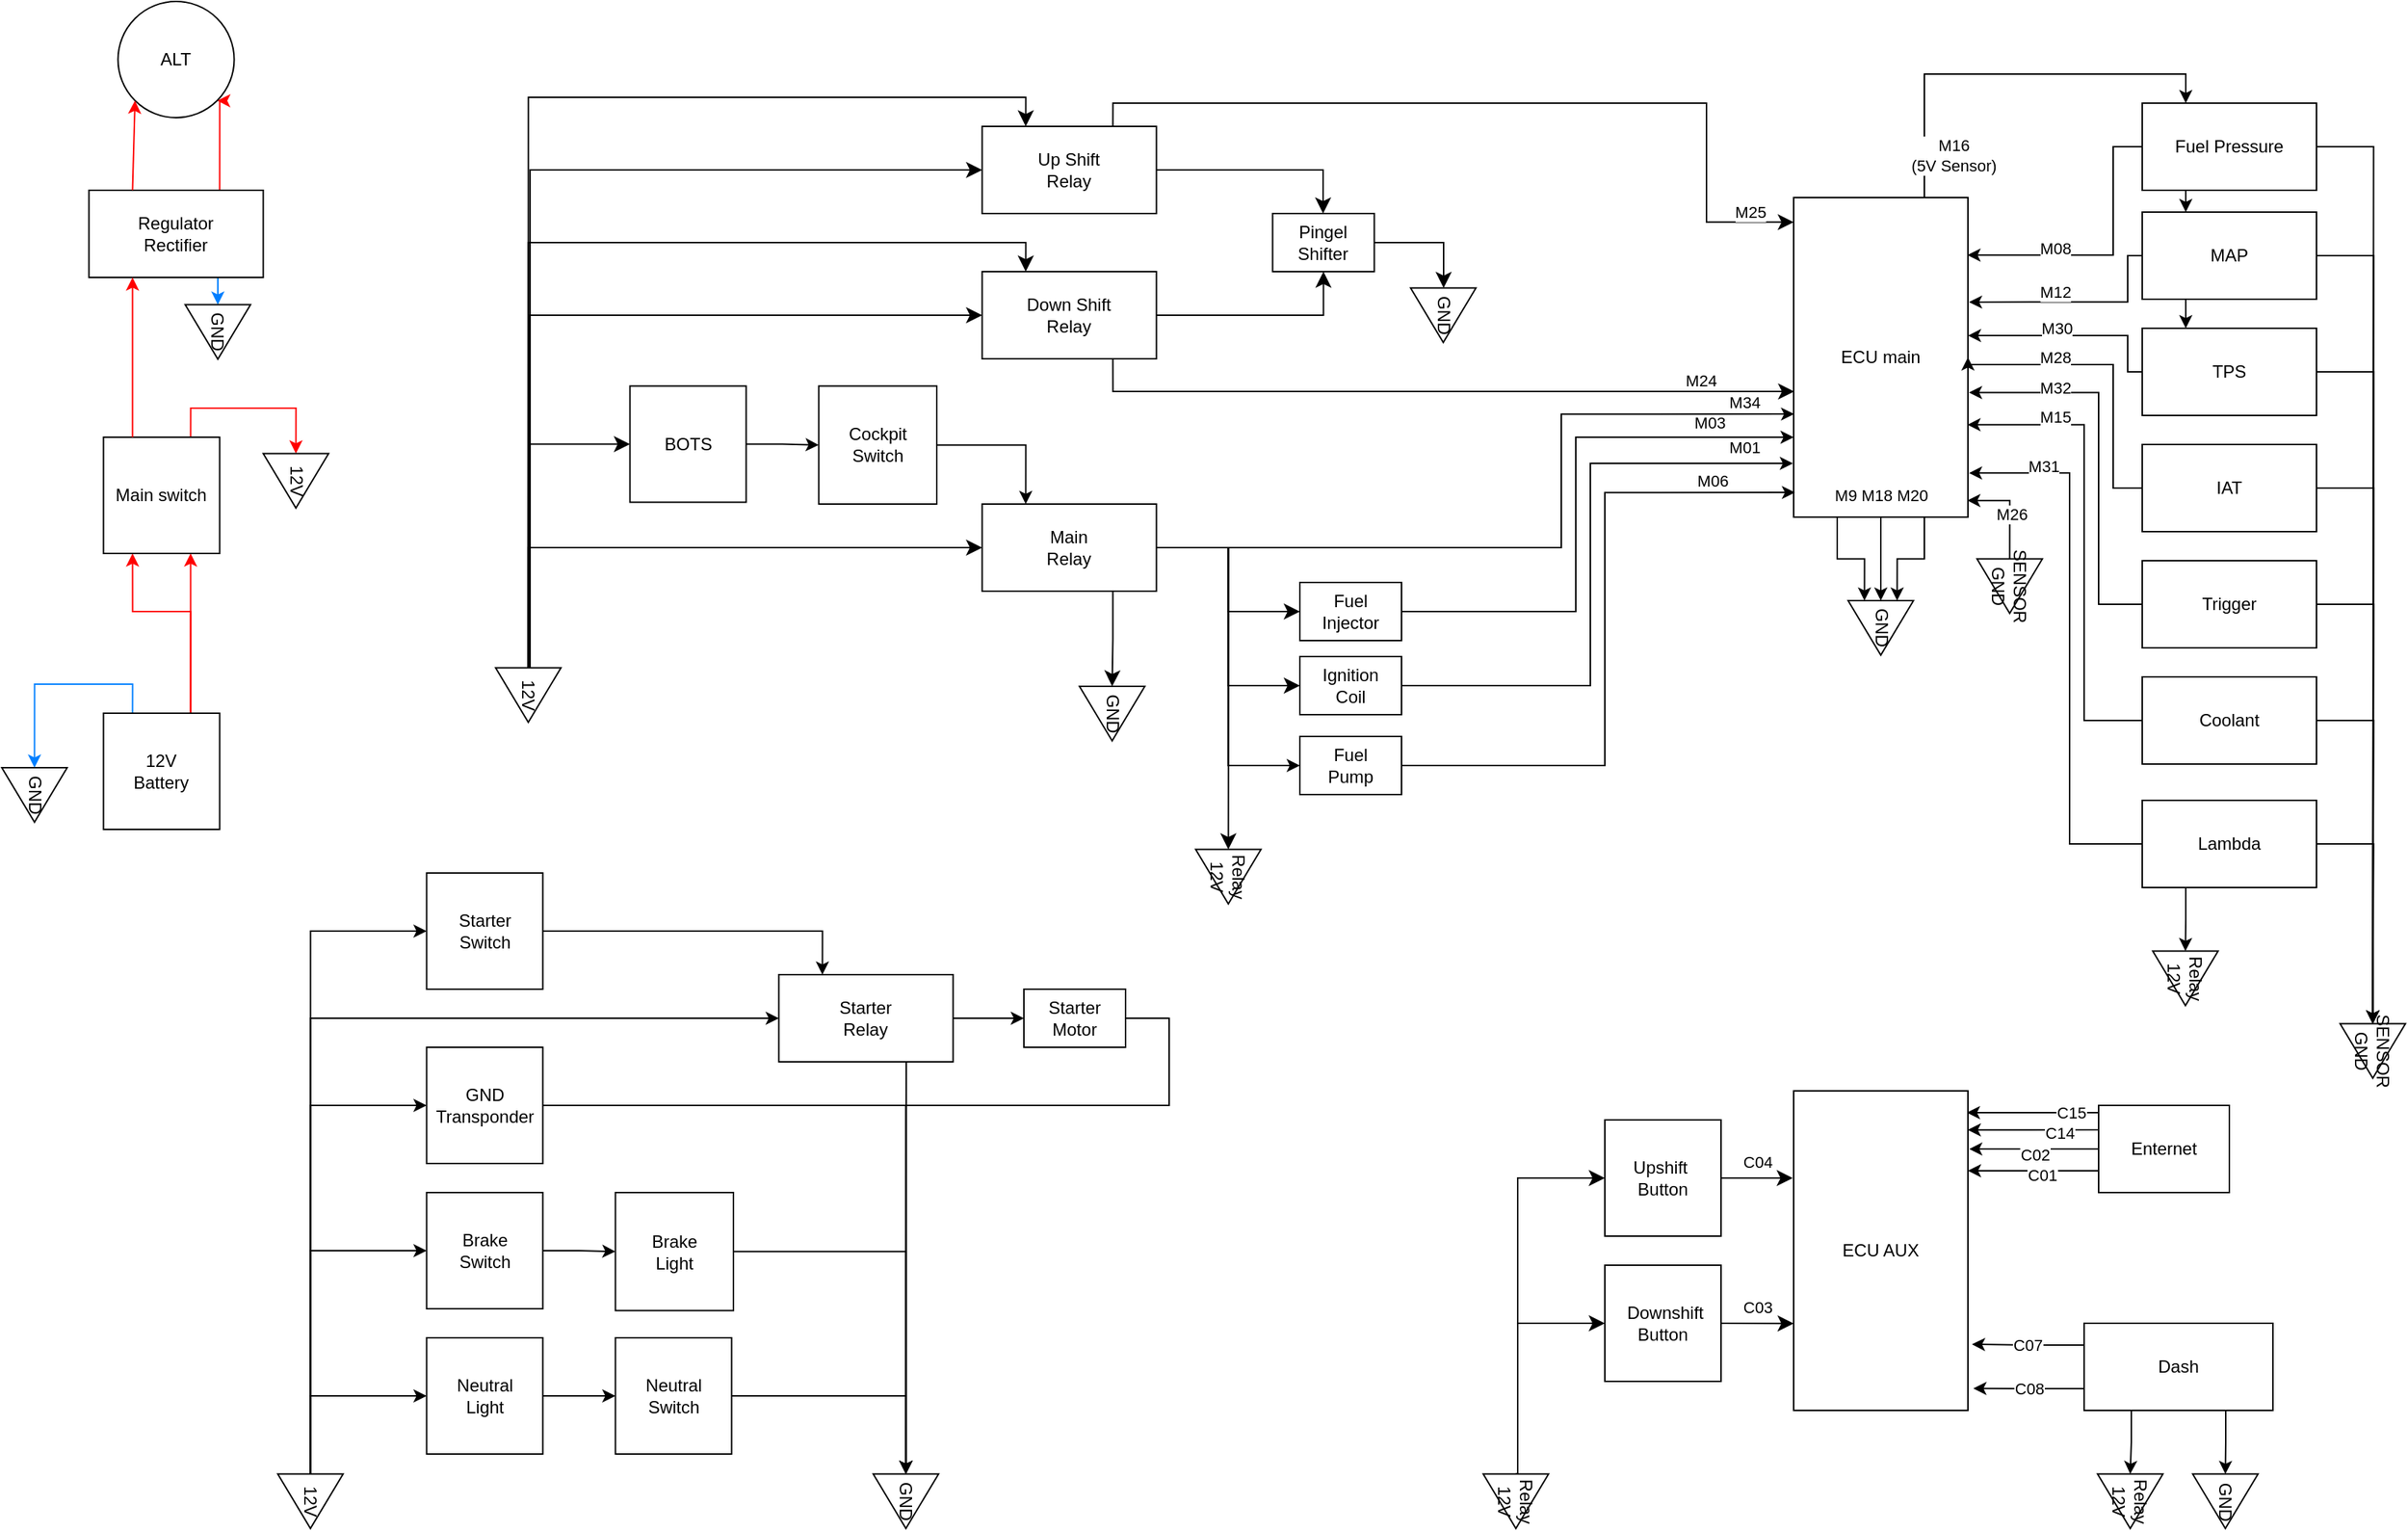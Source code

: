 <mxfile version="22.1.17" type="device">
  <diagram name="Page-1" id="JbZF5GAQQ6qmfGB7xNYd">
    <mxGraphModel dx="1428" dy="2636" grid="1" gridSize="10" guides="1" tooltips="1" connect="1" arrows="1" fold="1" page="1" pageScale="1" pageWidth="850" pageHeight="1100" math="0" shadow="0">
      <root>
        <mxCell id="0" />
        <mxCell id="1" parent="0" />
        <mxCell id="X6r8ceocRmsDgKXa_WBg-13" value="&lt;div&gt;ECU main&lt;/div&gt;" style="rounded=0;whiteSpace=wrap;html=1;" parent="1" vertex="1">
          <mxGeometry x="1250" y="-945" width="120" height="220" as="geometry" />
        </mxCell>
        <mxCell id="VH7Qd1QqeUgrs6rQpQvb-55" style="edgeStyle=orthogonalEdgeStyle;rounded=0;orthogonalLoop=1;jettySize=auto;html=1;exitX=1;exitY=0.5;exitDx=0;exitDy=0;entryX=0;entryY=0.5;entryDx=0;entryDy=0;" parent="1" source="X6r8ceocRmsDgKXa_WBg-5" edge="1">
          <mxGeometry relative="1" as="geometry">
            <mxPoint x="1648.75" y="-376.25" as="targetPoint" />
          </mxGeometry>
        </mxCell>
        <mxCell id="VH7Qd1QqeUgrs6rQpQvb-104" style="edgeStyle=orthogonalEdgeStyle;rounded=0;orthogonalLoop=1;jettySize=auto;html=1;exitX=0.25;exitY=1;exitDx=0;exitDy=0;entryX=0.25;entryY=0;entryDx=0;entryDy=0;" parent="1" source="X6r8ceocRmsDgKXa_WBg-5" target="X6r8ceocRmsDgKXa_WBg-7" edge="1">
          <mxGeometry relative="1" as="geometry" />
        </mxCell>
        <mxCell id="X6r8ceocRmsDgKXa_WBg-5" value="&lt;div&gt;MAP&lt;/div&gt;" style="whiteSpace=wrap;html=1;" parent="1" vertex="1">
          <mxGeometry x="1490" y="-935" width="120" height="60" as="geometry" />
        </mxCell>
        <mxCell id="VH7Qd1QqeUgrs6rQpQvb-50" style="edgeStyle=orthogonalEdgeStyle;rounded=0;orthogonalLoop=1;jettySize=auto;html=1;exitX=1;exitY=0.5;exitDx=0;exitDy=0;entryX=0;entryY=0.5;entryDx=0;entryDy=0;" parent="1" source="X6r8ceocRmsDgKXa_WBg-6" edge="1">
          <mxGeometry relative="1" as="geometry">
            <mxPoint x="1648.75" y="-376.25" as="targetPoint" />
          </mxGeometry>
        </mxCell>
        <mxCell id="X6r8ceocRmsDgKXa_WBg-6" value="Coolant" style="whiteSpace=wrap;html=1;" parent="1" vertex="1">
          <mxGeometry x="1490" y="-615" width="120" height="60" as="geometry" />
        </mxCell>
        <mxCell id="VH7Qd1QqeUgrs6rQpQvb-54" style="edgeStyle=orthogonalEdgeStyle;rounded=0;orthogonalLoop=1;jettySize=auto;html=1;exitX=1;exitY=0.5;exitDx=0;exitDy=0;entryX=0;entryY=0.5;entryDx=0;entryDy=0;" parent="1" source="X6r8ceocRmsDgKXa_WBg-7" edge="1">
          <mxGeometry relative="1" as="geometry">
            <mxPoint x="1648.75" y="-376.25" as="targetPoint" />
          </mxGeometry>
        </mxCell>
        <mxCell id="X6r8ceocRmsDgKXa_WBg-7" value="&lt;div&gt;TPS&lt;/div&gt;" style="whiteSpace=wrap;html=1;" parent="1" vertex="1">
          <mxGeometry x="1490" y="-855" width="120" height="60" as="geometry" />
        </mxCell>
        <mxCell id="VH7Qd1QqeUgrs6rQpQvb-42" style="edgeStyle=orthogonalEdgeStyle;rounded=0;orthogonalLoop=1;jettySize=auto;html=1;exitX=0;exitY=0.5;exitDx=0;exitDy=0;entryX=1;entryY=0.5;entryDx=0;entryDy=0;" parent="1" source="X6r8ceocRmsDgKXa_WBg-8" target="X6r8ceocRmsDgKXa_WBg-13" edge="1">
          <mxGeometry relative="1" as="geometry">
            <Array as="points">
              <mxPoint x="1470" y="-745" />
              <mxPoint x="1470" y="-830" />
              <mxPoint x="1370" y="-830" />
            </Array>
          </mxGeometry>
        </mxCell>
        <mxCell id="mdHgwUU-f0aD9IQCANMs-9" value="M28" style="edgeLabel;html=1;align=center;verticalAlign=middle;resizable=0;points=[];" parent="VH7Qd1QqeUgrs6rQpQvb-42" vertex="1" connectable="0">
          <mxGeometry x="0.419" y="-1" relative="1" as="geometry">
            <mxPoint x="4" y="-4" as="offset" />
          </mxGeometry>
        </mxCell>
        <mxCell id="VH7Qd1QqeUgrs6rQpQvb-53" style="edgeStyle=orthogonalEdgeStyle;rounded=0;orthogonalLoop=1;jettySize=auto;html=1;exitX=1;exitY=0.5;exitDx=0;exitDy=0;entryX=0;entryY=0.5;entryDx=0;entryDy=0;" parent="1" source="X6r8ceocRmsDgKXa_WBg-8" edge="1">
          <mxGeometry relative="1" as="geometry">
            <mxPoint x="1648.75" y="-376.25" as="targetPoint" />
          </mxGeometry>
        </mxCell>
        <mxCell id="X6r8ceocRmsDgKXa_WBg-8" value="IAT" style="whiteSpace=wrap;html=1;" parent="1" vertex="1">
          <mxGeometry x="1490" y="-775" width="120" height="60" as="geometry" />
        </mxCell>
        <mxCell id="VH7Qd1QqeUgrs6rQpQvb-51" style="edgeStyle=orthogonalEdgeStyle;rounded=0;orthogonalLoop=1;jettySize=auto;html=1;exitX=1;exitY=0.5;exitDx=0;exitDy=0;entryX=0;entryY=0.5;entryDx=0;entryDy=0;" parent="1" source="X6r8ceocRmsDgKXa_WBg-9" edge="1">
          <mxGeometry relative="1" as="geometry">
            <mxPoint x="1648.75" y="-376.25" as="targetPoint" />
          </mxGeometry>
        </mxCell>
        <mxCell id="X6r8ceocRmsDgKXa_WBg-9" value="Trigger" style="whiteSpace=wrap;html=1;" parent="1" vertex="1">
          <mxGeometry x="1490" y="-695" width="120" height="60" as="geometry" />
        </mxCell>
        <mxCell id="VH7Qd1QqeUgrs6rQpQvb-56" style="edgeStyle=orthogonalEdgeStyle;rounded=0;orthogonalLoop=1;jettySize=auto;html=1;exitX=1;exitY=0.5;exitDx=0;exitDy=0;entryX=0;entryY=0.5;entryDx=0;entryDy=0;" parent="1" source="X6r8ceocRmsDgKXa_WBg-10" edge="1">
          <mxGeometry relative="1" as="geometry">
            <mxPoint x="1648.75" y="-376.25" as="targetPoint" />
          </mxGeometry>
        </mxCell>
        <mxCell id="VH7Qd1QqeUgrs6rQpQvb-103" style="edgeStyle=orthogonalEdgeStyle;rounded=0;orthogonalLoop=1;jettySize=auto;html=1;exitX=0.25;exitY=1;exitDx=0;exitDy=0;entryX=0.25;entryY=0;entryDx=0;entryDy=0;" parent="1" source="X6r8ceocRmsDgKXa_WBg-10" target="X6r8ceocRmsDgKXa_WBg-5" edge="1">
          <mxGeometry relative="1" as="geometry" />
        </mxCell>
        <mxCell id="X6r8ceocRmsDgKXa_WBg-10" value="Fuel Pressure" style="whiteSpace=wrap;html=1;" parent="1" vertex="1">
          <mxGeometry x="1490" y="-1010" width="120" height="60" as="geometry" />
        </mxCell>
        <mxCell id="VH7Qd1QqeUgrs6rQpQvb-48" style="edgeStyle=orthogonalEdgeStyle;rounded=0;orthogonalLoop=1;jettySize=auto;html=1;exitX=1;exitY=0.5;exitDx=0;exitDy=0;entryX=0;entryY=0.5;entryDx=0;entryDy=0;" parent="1" source="X6r8ceocRmsDgKXa_WBg-11" edge="1">
          <mxGeometry relative="1" as="geometry">
            <mxPoint x="1648.75" y="-376.25" as="targetPoint" />
          </mxGeometry>
        </mxCell>
        <mxCell id="f0WjhxXmJJYvT67uJFaw-4" style="edgeStyle=elbowEdgeStyle;rounded=0;orthogonalLoop=1;jettySize=auto;html=1;exitX=0.25;exitY=1;exitDx=0;exitDy=0;entryX=0;entryY=0.5;entryDx=0;entryDy=0;elbow=vertical;" parent="1" source="X6r8ceocRmsDgKXa_WBg-11" target="f0WjhxXmJJYvT67uJFaw-2" edge="1">
          <mxGeometry relative="1" as="geometry" />
        </mxCell>
        <mxCell id="X6r8ceocRmsDgKXa_WBg-11" value="&lt;div&gt;Lambda&lt;/div&gt;" style="whiteSpace=wrap;html=1;" parent="1" vertex="1">
          <mxGeometry x="1490" y="-530" width="120" height="60" as="geometry" />
        </mxCell>
        <mxCell id="VH7Qd1QqeUgrs6rQpQvb-102" style="edgeStyle=orthogonalEdgeStyle;rounded=0;orthogonalLoop=1;jettySize=auto;html=1;exitX=0.75;exitY=0;exitDx=0;exitDy=0;entryX=0.25;entryY=0;entryDx=0;entryDy=0;" parent="1" source="X6r8ceocRmsDgKXa_WBg-13" target="X6r8ceocRmsDgKXa_WBg-10" edge="1">
          <mxGeometry relative="1" as="geometry" />
        </mxCell>
        <mxCell id="mdHgwUU-f0aD9IQCANMs-5" value="&lt;div&gt;M16&lt;/div&gt;&lt;div&gt;(5V Sensor)&lt;/div&gt;" style="edgeLabel;html=1;align=center;verticalAlign=middle;resizable=0;points=[];" parent="VH7Qd1QqeUgrs6rQpQvb-102" vertex="1" connectable="0">
          <mxGeometry x="-0.796" y="-1" relative="1" as="geometry">
            <mxPoint x="19" as="offset" />
          </mxGeometry>
        </mxCell>
        <mxCell id="VH7Qd1QqeUgrs6rQpQvb-111" style="edgeStyle=orthogonalEdgeStyle;rounded=0;orthogonalLoop=1;jettySize=auto;html=1;exitX=0.5;exitY=1;exitDx=0;exitDy=0;entryX=0;entryY=0.5;entryDx=0;entryDy=0;" parent="1" source="X6r8ceocRmsDgKXa_WBg-13" target="VH7Qd1QqeUgrs6rQpQvb-110" edge="1">
          <mxGeometry relative="1" as="geometry" />
        </mxCell>
        <mxCell id="VH7Qd1QqeUgrs6rQpQvb-112" style="edgeStyle=orthogonalEdgeStyle;rounded=0;orthogonalLoop=1;jettySize=auto;html=1;exitX=0.75;exitY=1;exitDx=0;exitDy=0;entryX=0;entryY=0.25;entryDx=0;entryDy=0;" parent="1" source="X6r8ceocRmsDgKXa_WBg-13" target="VH7Qd1QqeUgrs6rQpQvb-110" edge="1">
          <mxGeometry relative="1" as="geometry" />
        </mxCell>
        <mxCell id="VH7Qd1QqeUgrs6rQpQvb-113" style="edgeStyle=orthogonalEdgeStyle;rounded=0;orthogonalLoop=1;jettySize=auto;html=1;exitX=0.25;exitY=1;exitDx=0;exitDy=0;entryX=0;entryY=0.75;entryDx=0;entryDy=0;" parent="1" source="X6r8ceocRmsDgKXa_WBg-13" target="VH7Qd1QqeUgrs6rQpQvb-110" edge="1">
          <mxGeometry relative="1" as="geometry" />
        </mxCell>
        <mxCell id="mdHgwUU-f0aD9IQCANMs-13" value="M9 M18 M20" style="edgeLabel;html=1;align=center;verticalAlign=middle;resizable=0;points=[];" parent="VH7Qd1QqeUgrs6rQpQvb-113" vertex="1" connectable="0">
          <mxGeometry x="-0.581" y="1" relative="1" as="geometry">
            <mxPoint x="29" y="-31" as="offset" />
          </mxGeometry>
        </mxCell>
        <mxCell id="X6r8ceocRmsDgKXa_WBg-15" value="&lt;div&gt;ECU AUX&lt;br&gt;&lt;/div&gt;" style="rounded=0;whiteSpace=wrap;html=1;" parent="1" vertex="1">
          <mxGeometry x="1250" y="-330" width="120" height="220" as="geometry" />
        </mxCell>
        <mxCell id="BbKcBMNMRC5Fop4YHqxQ-6" style="edgeStyle=orthogonalEdgeStyle;rounded=0;orthogonalLoop=1;jettySize=auto;html=1;exitX=1;exitY=0.5;exitDx=0;exitDy=0;entryX=0;entryY=0.5;entryDx=0;entryDy=0;fontSize=12;startSize=8;endSize=8;" parent="1" source="X6r8ceocRmsDgKXa_WBg-17" target="VH7Qd1QqeUgrs6rQpQvb-3" edge="1">
          <mxGeometry relative="1" as="geometry">
            <mxPoint x="891.25" y="-666" as="targetPoint" />
          </mxGeometry>
        </mxCell>
        <mxCell id="BbKcBMNMRC5Fop4YHqxQ-7" style="edgeStyle=orthogonalEdgeStyle;rounded=0;orthogonalLoop=1;jettySize=auto;html=1;exitX=1;exitY=0.5;exitDx=0;exitDy=0;fontSize=12;startSize=8;endSize=8;entryX=0;entryY=0.5;entryDx=0;entryDy=0;" parent="1" source="X6r8ceocRmsDgKXa_WBg-17" target="VH7Qd1QqeUgrs6rQpQvb-5" edge="1">
          <mxGeometry relative="1" as="geometry">
            <mxPoint x="891" y="-615" as="targetPoint" />
          </mxGeometry>
        </mxCell>
        <mxCell id="YqncfBJt8B8dYccNInwK-1" style="edgeStyle=orthogonalEdgeStyle;rounded=0;orthogonalLoop=1;jettySize=auto;html=1;entryX=0;entryY=0.5;entryDx=0;entryDy=0;" parent="1" source="X6r8ceocRmsDgKXa_WBg-17" target="VH7Qd1QqeUgrs6rQpQvb-4" edge="1">
          <mxGeometry relative="1" as="geometry">
            <mxPoint x="891.25" y="-560" as="targetPoint" />
          </mxGeometry>
        </mxCell>
        <mxCell id="-PXxBaVlAx3GIcJdcSDN-5" style="edgeStyle=elbowEdgeStyle;rounded=0;orthogonalLoop=1;jettySize=auto;html=1;exitX=0.75;exitY=1;exitDx=0;exitDy=0;entryX=0;entryY=0.5;entryDx=0;entryDy=0;fontSize=12;startSize=8;endSize=8;elbow=vertical;" edge="1" parent="1" source="X6r8ceocRmsDgKXa_WBg-17" target="VH7Qd1QqeUgrs6rQpQvb-107">
          <mxGeometry relative="1" as="geometry" />
        </mxCell>
        <mxCell id="-PXxBaVlAx3GIcJdcSDN-47" style="edgeStyle=elbowEdgeStyle;rounded=0;orthogonalLoop=1;jettySize=auto;html=1;exitX=1;exitY=0.5;exitDx=0;exitDy=0;fontSize=12;startSize=8;endSize=8;" edge="1" parent="1" target="f0WjhxXmJJYvT67uJFaw-1">
          <mxGeometry relative="1" as="geometry">
            <mxPoint x="813.25" y="-704" as="sourcePoint" />
            <mxPoint x="864.75" y="-496.25" as="targetPoint" />
            <Array as="points">
              <mxPoint x="861" y="-600" />
            </Array>
          </mxGeometry>
        </mxCell>
        <mxCell id="X6r8ceocRmsDgKXa_WBg-17" value="&lt;div&gt;Main&lt;/div&gt;&lt;div&gt;Relay&lt;br&gt;&lt;/div&gt;" style="whiteSpace=wrap;html=1;" parent="1" vertex="1">
          <mxGeometry x="691.25" y="-734" width="120" height="60" as="geometry" />
        </mxCell>
        <mxCell id="VH7Qd1QqeUgrs6rQpQvb-73" style="edgeStyle=orthogonalEdgeStyle;rounded=0;orthogonalLoop=1;jettySize=auto;html=1;exitX=0.75;exitY=1;exitDx=0;exitDy=0;" parent="1" source="X6r8ceocRmsDgKXa_WBg-21" target="VH7Qd1QqeUgrs6rQpQvb-67" edge="1">
          <mxGeometry relative="1" as="geometry">
            <Array as="points">
              <mxPoint x="639" y="-390" />
            </Array>
          </mxGeometry>
        </mxCell>
        <mxCell id="VH7Qd1QqeUgrs6rQpQvb-82" style="edgeStyle=orthogonalEdgeStyle;rounded=0;orthogonalLoop=1;jettySize=auto;html=1;exitX=1;exitY=0.5;exitDx=0;exitDy=0;entryX=0;entryY=0.5;entryDx=0;entryDy=0;" parent="1" source="X6r8ceocRmsDgKXa_WBg-21" target="VH7Qd1QqeUgrs6rQpQvb-11" edge="1">
          <mxGeometry relative="1" as="geometry" />
        </mxCell>
        <mxCell id="X6r8ceocRmsDgKXa_WBg-21" value="&lt;div&gt;Starter&lt;br&gt;&lt;/div&gt;&lt;div&gt;Relay&lt;br&gt;&lt;/div&gt;" style="whiteSpace=wrap;html=1;" parent="1" vertex="1">
          <mxGeometry x="551.25" y="-410" width="120" height="60" as="geometry" />
        </mxCell>
        <mxCell id="X6r8ceocRmsDgKXa_WBg-35" style="edgeStyle=orthogonalEdgeStyle;rounded=0;orthogonalLoop=1;jettySize=auto;html=1;exitX=0.75;exitY=0;exitDx=0;exitDy=0;entryX=0.25;entryY=1;entryDx=0;entryDy=0;strokeColor=#ff0000;" parent="1" source="X6r8ceocRmsDgKXa_WBg-24" target="X6r8ceocRmsDgKXa_WBg-25" edge="1">
          <mxGeometry relative="1" as="geometry">
            <Array as="points">
              <mxPoint x="146.25" y="-660" />
              <mxPoint x="106.25" y="-660" />
            </Array>
          </mxGeometry>
        </mxCell>
        <mxCell id="X6r8ceocRmsDgKXa_WBg-54" style="edgeStyle=orthogonalEdgeStyle;rounded=0;orthogonalLoop=1;jettySize=auto;html=1;exitX=0.75;exitY=0;exitDx=0;exitDy=0;entryX=0.75;entryY=1;entryDx=0;entryDy=0;strokeColor=#FF0000;" parent="1" source="X6r8ceocRmsDgKXa_WBg-24" target="X6r8ceocRmsDgKXa_WBg-25" edge="1">
          <mxGeometry relative="1" as="geometry" />
        </mxCell>
        <mxCell id="VH7Qd1QqeUgrs6rQpQvb-17" style="edgeStyle=orthogonalEdgeStyle;rounded=0;orthogonalLoop=1;jettySize=auto;html=1;exitX=0.25;exitY=0;exitDx=0;exitDy=0;entryX=0;entryY=0.5;entryDx=0;entryDy=0;strokeColor=#007FFF;" parent="1" source="X6r8ceocRmsDgKXa_WBg-24" target="VH7Qd1QqeUgrs6rQpQvb-16" edge="1">
          <mxGeometry relative="1" as="geometry" />
        </mxCell>
        <mxCell id="X6r8ceocRmsDgKXa_WBg-24" value="&lt;div&gt;12V&lt;/div&gt;&lt;div&gt;Battery&lt;/div&gt;" style="whiteSpace=wrap;html=1;aspect=fixed;" parent="1" vertex="1">
          <mxGeometry x="86.25" y="-590" width="80" height="80" as="geometry" />
        </mxCell>
        <mxCell id="VH7Qd1QqeUgrs6rQpQvb-33" style="edgeStyle=orthogonalEdgeStyle;rounded=0;orthogonalLoop=1;jettySize=auto;html=1;exitX=0.75;exitY=0;exitDx=0;exitDy=0;entryX=0;entryY=0.5;entryDx=0;entryDy=0;strokeColor=#ff0000;" parent="1" source="X6r8ceocRmsDgKXa_WBg-25" target="VH7Qd1QqeUgrs6rQpQvb-31" edge="1">
          <mxGeometry relative="1" as="geometry" />
        </mxCell>
        <mxCell id="X6r8ceocRmsDgKXa_WBg-25" value="Main switch" style="whiteSpace=wrap;html=1;aspect=fixed;" parent="1" vertex="1">
          <mxGeometry x="86.25" y="-780" width="80" height="80" as="geometry" />
        </mxCell>
        <mxCell id="X6r8ceocRmsDgKXa_WBg-50" style="edgeStyle=orthogonalEdgeStyle;rounded=0;orthogonalLoop=1;jettySize=auto;html=1;exitX=0.75;exitY=0;exitDx=0;exitDy=0;entryX=1;entryY=1;entryDx=0;entryDy=0;strokeColor=#ff0000;" parent="1" source="X6r8ceocRmsDgKXa_WBg-26" target="X6r8ceocRmsDgKXa_WBg-27" edge="1">
          <mxGeometry relative="1" as="geometry">
            <Array as="points">
              <mxPoint x="166.25" y="-1012" />
            </Array>
          </mxGeometry>
        </mxCell>
        <mxCell id="VH7Qd1QqeUgrs6rQpQvb-34" style="edgeStyle=orthogonalEdgeStyle;rounded=0;orthogonalLoop=1;jettySize=auto;html=1;exitX=0.75;exitY=1;exitDx=0;exitDy=0;entryX=0;entryY=0.5;entryDx=0;entryDy=0;strokeColor=#007FFF;" parent="1" source="X6r8ceocRmsDgKXa_WBg-26" target="VH7Qd1QqeUgrs6rQpQvb-19" edge="1">
          <mxGeometry relative="1" as="geometry" />
        </mxCell>
        <mxCell id="X6r8ceocRmsDgKXa_WBg-26" value="&lt;div&gt;Regulator&lt;/div&gt;&lt;div&gt;Rectifier&lt;br&gt;&lt;/div&gt;" style="rounded=0;whiteSpace=wrap;html=1;" parent="1" vertex="1">
          <mxGeometry x="76.25" y="-950" width="120" height="60" as="geometry" />
        </mxCell>
        <mxCell id="X6r8ceocRmsDgKXa_WBg-27" value="ALT" style="ellipse;whiteSpace=wrap;html=1;aspect=fixed;" parent="1" vertex="1">
          <mxGeometry x="96.25" y="-1080" width="80" height="80" as="geometry" />
        </mxCell>
        <mxCell id="X6r8ceocRmsDgKXa_WBg-43" value="" style="endArrow=classic;html=1;rounded=0;exitX=0.25;exitY=0;exitDx=0;exitDy=0;entryX=0.25;entryY=1;entryDx=0;entryDy=0;strokeColor=#ff0000;" parent="1" source="X6r8ceocRmsDgKXa_WBg-25" target="X6r8ceocRmsDgKXa_WBg-26" edge="1">
          <mxGeometry relative="1" as="geometry">
            <mxPoint x="236.25" y="-780" as="sourcePoint" />
            <mxPoint x="396.25" y="-780" as="targetPoint" />
          </mxGeometry>
        </mxCell>
        <mxCell id="X6r8ceocRmsDgKXa_WBg-49" value="" style="endArrow=classic;html=1;rounded=0;exitX=0.25;exitY=0;exitDx=0;exitDy=0;entryX=0;entryY=1;entryDx=0;entryDy=0;strokeColor=#ff0000;" parent="1" source="X6r8ceocRmsDgKXa_WBg-26" target="X6r8ceocRmsDgKXa_WBg-27" edge="1">
          <mxGeometry width="50" height="50" relative="1" as="geometry">
            <mxPoint x="416.25" y="-820" as="sourcePoint" />
            <mxPoint x="466.25" y="-870" as="targetPoint" />
          </mxGeometry>
        </mxCell>
        <mxCell id="VH7Qd1QqeUgrs6rQpQvb-58" style="edgeStyle=orthogonalEdgeStyle;rounded=0;orthogonalLoop=1;jettySize=auto;html=1;exitX=1;exitY=0.5;exitDx=0;exitDy=0;entryX=0;entryY=0.75;entryDx=0;entryDy=0;" parent="1" source="VH7Qd1QqeUgrs6rQpQvb-3" target="X6r8ceocRmsDgKXa_WBg-13" edge="1">
          <mxGeometry relative="1" as="geometry">
            <Array as="points">
              <mxPoint x="1100" y="-660" />
              <mxPoint x="1100" y="-780" />
            </Array>
          </mxGeometry>
        </mxCell>
        <mxCell id="mdHgwUU-f0aD9IQCANMs-2" value="&lt;div&gt;M03&lt;/div&gt;" style="edgeLabel;html=1;align=center;verticalAlign=middle;resizable=0;points=[];" parent="VH7Qd1QqeUgrs6rQpQvb-58" vertex="1" connectable="0">
          <mxGeometry x="0.777" y="1" relative="1" as="geometry">
            <mxPoint x="-15" y="-9" as="offset" />
          </mxGeometry>
        </mxCell>
        <mxCell id="VH7Qd1QqeUgrs6rQpQvb-3" value="&lt;div&gt;Fuel&lt;/div&gt;&lt;div&gt;Injector&lt;/div&gt;" style="rounded=0;whiteSpace=wrap;html=1;" parent="1" vertex="1">
          <mxGeometry x="910" y="-680" width="70" height="40" as="geometry" />
        </mxCell>
        <mxCell id="VH7Qd1QqeUgrs6rQpQvb-4" value="&lt;div&gt;Fuel&lt;/div&gt;&lt;div&gt;Pump&lt;br&gt;&lt;/div&gt;" style="rounded=0;whiteSpace=wrap;html=1;" parent="1" vertex="1">
          <mxGeometry x="910" y="-574" width="70" height="40" as="geometry" />
        </mxCell>
        <mxCell id="VH7Qd1QqeUgrs6rQpQvb-5" value="&lt;div&gt;Ignition&lt;/div&gt;&lt;div&gt;Coil&lt;br&gt;&lt;/div&gt;" style="rounded=0;whiteSpace=wrap;html=1;" parent="1" vertex="1">
          <mxGeometry x="910" y="-629" width="70" height="40" as="geometry" />
        </mxCell>
        <mxCell id="VH7Qd1QqeUgrs6rQpQvb-100" style="edgeStyle=orthogonalEdgeStyle;rounded=0;orthogonalLoop=1;jettySize=auto;html=1;exitX=1;exitY=0.5;exitDx=0;exitDy=0;entryX=0;entryY=0.5;entryDx=0;entryDy=0;" parent="1" source="VH7Qd1QqeUgrs6rQpQvb-8" target="VH7Qd1QqeUgrs6rQpQvb-67" edge="1">
          <mxGeometry relative="1" as="geometry" />
        </mxCell>
        <mxCell id="VH7Qd1QqeUgrs6rQpQvb-8" value="GND Transponder" style="whiteSpace=wrap;html=1;aspect=fixed;" parent="1" vertex="1">
          <mxGeometry x="308.75" y="-360" width="80" height="80" as="geometry" />
        </mxCell>
        <mxCell id="VH7Qd1QqeUgrs6rQpQvb-95" style="edgeStyle=orthogonalEdgeStyle;rounded=0;orthogonalLoop=1;jettySize=auto;html=1;exitX=1;exitY=0.5;exitDx=0;exitDy=0;entryX=0;entryY=0.5;entryDx=0;entryDy=0;" parent="1" source="VH7Qd1QqeUgrs6rQpQvb-9" target="VH7Qd1QqeUgrs6rQpQvb-10" edge="1">
          <mxGeometry relative="1" as="geometry" />
        </mxCell>
        <mxCell id="VH7Qd1QqeUgrs6rQpQvb-9" value="&lt;div&gt;Brake&lt;/div&gt;&lt;div&gt;Switch&lt;br&gt;&lt;/div&gt;" style="whiteSpace=wrap;html=1;aspect=fixed;" parent="1" vertex="1">
          <mxGeometry x="308.75" y="-260" width="80" height="80" as="geometry" />
        </mxCell>
        <mxCell id="VH7Qd1QqeUgrs6rQpQvb-98" style="edgeStyle=orthogonalEdgeStyle;rounded=0;orthogonalLoop=1;jettySize=auto;html=1;exitX=1;exitY=0.5;exitDx=0;exitDy=0;entryX=0;entryY=0.5;entryDx=0;entryDy=0;" parent="1" source="VH7Qd1QqeUgrs6rQpQvb-10" target="VH7Qd1QqeUgrs6rQpQvb-67" edge="1">
          <mxGeometry relative="1" as="geometry">
            <Array as="points">
              <mxPoint x="639" y="-219" />
            </Array>
          </mxGeometry>
        </mxCell>
        <mxCell id="VH7Qd1QqeUgrs6rQpQvb-10" value="&lt;div&gt;Brake&lt;/div&gt;&lt;div&gt;Light&lt;br&gt;&lt;/div&gt;" style="whiteSpace=wrap;html=1;aspect=fixed;" parent="1" vertex="1">
          <mxGeometry x="438.75" y="-260" width="81.25" height="81.25" as="geometry" />
        </mxCell>
        <mxCell id="VH7Qd1QqeUgrs6rQpQvb-148" style="edgeStyle=orthogonalEdgeStyle;rounded=0;orthogonalLoop=1;jettySize=auto;html=1;exitX=1;exitY=0.5;exitDx=0;exitDy=0;entryX=0;entryY=0.5;entryDx=0;entryDy=0;" parent="1" source="VH7Qd1QqeUgrs6rQpQvb-11" target="VH7Qd1QqeUgrs6rQpQvb-67" edge="1">
          <mxGeometry relative="1" as="geometry">
            <Array as="points">
              <mxPoint x="820" y="-380" />
              <mxPoint x="820" y="-320" />
              <mxPoint x="639" y="-320" />
            </Array>
          </mxGeometry>
        </mxCell>
        <mxCell id="VH7Qd1QqeUgrs6rQpQvb-11" value="&lt;div&gt;Starter&lt;/div&gt;&lt;div&gt;Motor&lt;/div&gt;" style="rounded=0;whiteSpace=wrap;html=1;" parent="1" vertex="1">
          <mxGeometry x="720" y="-400" width="70" height="40" as="geometry" />
        </mxCell>
        <mxCell id="VH7Qd1QqeUgrs6rQpQvb-96" style="edgeStyle=orthogonalEdgeStyle;rounded=0;orthogonalLoop=1;jettySize=auto;html=1;exitX=1;exitY=0.5;exitDx=0;exitDy=0;entryX=0;entryY=0.5;entryDx=0;entryDy=0;" parent="1" source="VH7Qd1QqeUgrs6rQpQvb-14" target="VH7Qd1QqeUgrs6rQpQvb-67" edge="1">
          <mxGeometry relative="1" as="geometry" />
        </mxCell>
        <mxCell id="VH7Qd1QqeUgrs6rQpQvb-14" value="&lt;div&gt;Neutral&lt;br&gt;&lt;/div&gt;&lt;div&gt;Switch&lt;br&gt;&lt;/div&gt;" style="whiteSpace=wrap;html=1;aspect=fixed;" parent="1" vertex="1">
          <mxGeometry x="438.75" y="-160" width="80" height="80" as="geometry" />
        </mxCell>
        <mxCell id="VH7Qd1QqeUgrs6rQpQvb-94" style="edgeStyle=orthogonalEdgeStyle;rounded=0;orthogonalLoop=1;jettySize=auto;html=1;exitX=1;exitY=0.5;exitDx=0;exitDy=0;entryX=0;entryY=0.5;entryDx=0;entryDy=0;" parent="1" source="VH7Qd1QqeUgrs6rQpQvb-15" target="VH7Qd1QqeUgrs6rQpQvb-14" edge="1">
          <mxGeometry relative="1" as="geometry" />
        </mxCell>
        <mxCell id="VH7Qd1QqeUgrs6rQpQvb-15" value="&lt;div&gt;Neutral&lt;br&gt;&lt;/div&gt;&lt;div&gt;Light&lt;br&gt;&lt;/div&gt;" style="whiteSpace=wrap;html=1;aspect=fixed;" parent="1" vertex="1">
          <mxGeometry x="308.75" y="-160" width="80" height="80" as="geometry" />
        </mxCell>
        <mxCell id="VH7Qd1QqeUgrs6rQpQvb-16" value="&lt;div&gt;GND&lt;/div&gt;" style="triangle;whiteSpace=wrap;html=1;rotation=90;" parent="1" vertex="1">
          <mxGeometry x="20" y="-556.25" width="37.5" height="45" as="geometry" />
        </mxCell>
        <mxCell id="VH7Qd1QqeUgrs6rQpQvb-19" value="&lt;div&gt;GND&lt;/div&gt;" style="triangle;whiteSpace=wrap;html=1;rotation=90;" parent="1" vertex="1">
          <mxGeometry x="146.25" y="-875" width="37.5" height="45" as="geometry" />
        </mxCell>
        <mxCell id="VH7Qd1QqeUgrs6rQpQvb-31" value="&lt;div&gt;12V&lt;/div&gt;" style="triangle;whiteSpace=wrap;html=1;rotation=90;" parent="1" vertex="1">
          <mxGeometry x="200" y="-772.5" width="37.5" height="45" as="geometry" />
        </mxCell>
        <mxCell id="VH7Qd1QqeUgrs6rQpQvb-38" style="edgeStyle=orthogonalEdgeStyle;rounded=0;orthogonalLoop=1;jettySize=auto;html=1;exitX=0;exitY=0.5;exitDx=0;exitDy=0;entryX=1.006;entryY=0.862;entryDx=0;entryDy=0;entryPerimeter=0;" parent="1" source="X6r8ceocRmsDgKXa_WBg-11" target="X6r8ceocRmsDgKXa_WBg-13" edge="1">
          <mxGeometry relative="1" as="geometry">
            <Array as="points">
              <mxPoint x="1440" y="-500" />
              <mxPoint x="1440" y="-755" />
            </Array>
          </mxGeometry>
        </mxCell>
        <mxCell id="mdHgwUU-f0aD9IQCANMs-12" value="M31" style="edgeLabel;html=1;align=center;verticalAlign=middle;resizable=0;points=[];" parent="VH7Qd1QqeUgrs6rQpQvb-38" vertex="1" connectable="0">
          <mxGeometry x="0.71" y="3" relative="1" as="geometry">
            <mxPoint x="-3" y="-8" as="offset" />
          </mxGeometry>
        </mxCell>
        <mxCell id="VH7Qd1QqeUgrs6rQpQvb-40" style="edgeStyle=orthogonalEdgeStyle;rounded=0;orthogonalLoop=1;jettySize=auto;html=1;exitX=0;exitY=0.5;exitDx=0;exitDy=0;entryX=0.997;entryY=0.711;entryDx=0;entryDy=0;entryPerimeter=0;" parent="1" source="X6r8ceocRmsDgKXa_WBg-6" target="X6r8ceocRmsDgKXa_WBg-13" edge="1">
          <mxGeometry relative="1" as="geometry">
            <Array as="points">
              <mxPoint x="1450" y="-585" />
              <mxPoint x="1450" y="-789" />
            </Array>
          </mxGeometry>
        </mxCell>
        <mxCell id="mdHgwUU-f0aD9IQCANMs-11" value="M15" style="edgeLabel;html=1;align=center;verticalAlign=middle;resizable=0;points=[];" parent="VH7Qd1QqeUgrs6rQpQvb-40" vertex="1" connectable="0">
          <mxGeometry x="0.664" y="1" relative="1" as="geometry">
            <mxPoint x="6" y="-7" as="offset" />
          </mxGeometry>
        </mxCell>
        <mxCell id="VH7Qd1QqeUgrs6rQpQvb-41" style="edgeStyle=orthogonalEdgeStyle;rounded=0;orthogonalLoop=1;jettySize=auto;html=1;exitX=0;exitY=0.5;exitDx=0;exitDy=0;entryX=1.006;entryY=0.61;entryDx=0;entryDy=0;entryPerimeter=0;" parent="1" source="X6r8ceocRmsDgKXa_WBg-9" target="X6r8ceocRmsDgKXa_WBg-13" edge="1">
          <mxGeometry relative="1" as="geometry">
            <Array as="points">
              <mxPoint x="1460" y="-665" />
              <mxPoint x="1460" y="-811" />
            </Array>
          </mxGeometry>
        </mxCell>
        <mxCell id="mdHgwUU-f0aD9IQCANMs-10" value="M32" style="edgeLabel;html=1;align=center;verticalAlign=middle;resizable=0;points=[];" parent="VH7Qd1QqeUgrs6rQpQvb-41" vertex="1" connectable="0">
          <mxGeometry x="0.56" y="-3" relative="1" as="geometry">
            <mxPoint x="1" as="offset" />
          </mxGeometry>
        </mxCell>
        <mxCell id="VH7Qd1QqeUgrs6rQpQvb-44" style="edgeStyle=orthogonalEdgeStyle;rounded=0;orthogonalLoop=1;jettySize=auto;html=1;exitX=0;exitY=0.5;exitDx=0;exitDy=0;entryX=1.006;entryY=0.327;entryDx=0;entryDy=0;entryPerimeter=0;" parent="1" source="X6r8ceocRmsDgKXa_WBg-5" target="X6r8ceocRmsDgKXa_WBg-13" edge="1">
          <mxGeometry relative="1" as="geometry">
            <Array as="points">
              <mxPoint x="1480" y="-905" />
              <mxPoint x="1480" y="-873" />
            </Array>
          </mxGeometry>
        </mxCell>
        <mxCell id="mdHgwUU-f0aD9IQCANMs-7" value="M12" style="edgeLabel;html=1;align=center;verticalAlign=middle;resizable=0;points=[];" parent="VH7Qd1QqeUgrs6rQpQvb-44" vertex="1" connectable="0">
          <mxGeometry x="0.017" y="4" relative="1" as="geometry">
            <mxPoint x="-15" y="-11" as="offset" />
          </mxGeometry>
        </mxCell>
        <mxCell id="VH7Qd1QqeUgrs6rQpQvb-45" style="edgeStyle=orthogonalEdgeStyle;rounded=0;orthogonalLoop=1;jettySize=auto;html=1;exitX=0;exitY=0.5;exitDx=0;exitDy=0;entryX=0.997;entryY=0.18;entryDx=0;entryDy=0;entryPerimeter=0;" parent="1" source="X6r8ceocRmsDgKXa_WBg-10" target="X6r8ceocRmsDgKXa_WBg-13" edge="1">
          <mxGeometry relative="1" as="geometry">
            <Array as="points">
              <mxPoint x="1470" y="-980" />
              <mxPoint x="1470" y="-905" />
            </Array>
          </mxGeometry>
        </mxCell>
        <mxCell id="mdHgwUU-f0aD9IQCANMs-6" value="M08" style="edgeLabel;html=1;align=center;verticalAlign=middle;resizable=0;points=[];" parent="VH7Qd1QqeUgrs6rQpQvb-45" vertex="1" connectable="0">
          <mxGeometry x="0.34" y="-2" relative="1" as="geometry">
            <mxPoint x="-4" y="-3" as="offset" />
          </mxGeometry>
        </mxCell>
        <mxCell id="VH7Qd1QqeUgrs6rQpQvb-47" style="edgeStyle=orthogonalEdgeStyle;rounded=0;orthogonalLoop=1;jettySize=auto;html=1;exitX=0;exitY=0.5;exitDx=0;exitDy=0;entryX=1;entryY=0.432;entryDx=0;entryDy=0;entryPerimeter=0;" parent="1" source="X6r8ceocRmsDgKXa_WBg-7" target="X6r8ceocRmsDgKXa_WBg-13" edge="1">
          <mxGeometry relative="1" as="geometry">
            <Array as="points">
              <mxPoint x="1480" y="-825" />
              <mxPoint x="1480" y="-850" />
            </Array>
          </mxGeometry>
        </mxCell>
        <mxCell id="mdHgwUU-f0aD9IQCANMs-8" value="M30" style="edgeLabel;html=1;align=center;verticalAlign=middle;resizable=0;points=[];" parent="VH7Qd1QqeUgrs6rQpQvb-47" vertex="1" connectable="0">
          <mxGeometry x="0.159" relative="1" as="geometry">
            <mxPoint y="-5" as="offset" />
          </mxGeometry>
        </mxCell>
        <mxCell id="VH7Qd1QqeUgrs6rQpQvb-67" value="&lt;div&gt;GND&lt;/div&gt;" style="triangle;whiteSpace=wrap;html=1;rotation=90;" parent="1" vertex="1">
          <mxGeometry x="620" y="-70" width="37.5" height="45" as="geometry" />
        </mxCell>
        <mxCell id="VH7Qd1QqeUgrs6rQpQvb-77" style="edgeStyle=orthogonalEdgeStyle;rounded=0;orthogonalLoop=1;jettySize=auto;html=1;exitX=0;exitY=0.5;exitDx=0;exitDy=0;entryX=0;entryY=0.5;entryDx=0;entryDy=0;" parent="1" source="VH7Qd1QqeUgrs6rQpQvb-76" target="VH7Qd1QqeUgrs6rQpQvb-15" edge="1">
          <mxGeometry relative="1" as="geometry" />
        </mxCell>
        <mxCell id="VH7Qd1QqeUgrs6rQpQvb-78" style="edgeStyle=orthogonalEdgeStyle;rounded=0;orthogonalLoop=1;jettySize=auto;html=1;exitX=0;exitY=0.5;exitDx=0;exitDy=0;entryX=0;entryY=0.5;entryDx=0;entryDy=0;" parent="1" source="VH7Qd1QqeUgrs6rQpQvb-76" target="VH7Qd1QqeUgrs6rQpQvb-9" edge="1">
          <mxGeometry relative="1" as="geometry" />
        </mxCell>
        <mxCell id="VH7Qd1QqeUgrs6rQpQvb-79" style="edgeStyle=orthogonalEdgeStyle;rounded=0;orthogonalLoop=1;jettySize=auto;html=1;exitX=0;exitY=0.5;exitDx=0;exitDy=0;entryX=0;entryY=0.5;entryDx=0;entryDy=0;" parent="1" source="VH7Qd1QqeUgrs6rQpQvb-76" target="VH7Qd1QqeUgrs6rQpQvb-8" edge="1">
          <mxGeometry relative="1" as="geometry" />
        </mxCell>
        <mxCell id="VH7Qd1QqeUgrs6rQpQvb-80" style="edgeStyle=orthogonalEdgeStyle;rounded=0;orthogonalLoop=1;jettySize=auto;html=1;exitX=0;exitY=0.5;exitDx=0;exitDy=0;entryX=0;entryY=0.5;entryDx=0;entryDy=0;" parent="1" source="VH7Qd1QqeUgrs6rQpQvb-76" target="X6r8ceocRmsDgKXa_WBg-21" edge="1">
          <mxGeometry relative="1" as="geometry" />
        </mxCell>
        <mxCell id="VH7Qd1QqeUgrs6rQpQvb-146" style="edgeStyle=orthogonalEdgeStyle;rounded=0;orthogonalLoop=1;jettySize=auto;html=1;exitX=0;exitY=0.5;exitDx=0;exitDy=0;entryX=0;entryY=0.5;entryDx=0;entryDy=0;" parent="1" source="VH7Qd1QqeUgrs6rQpQvb-76" target="VH7Qd1QqeUgrs6rQpQvb-145" edge="1">
          <mxGeometry relative="1" as="geometry" />
        </mxCell>
        <mxCell id="VH7Qd1QqeUgrs6rQpQvb-76" value="&lt;div&gt;12V&lt;/div&gt;" style="triangle;whiteSpace=wrap;html=1;rotation=90;" parent="1" vertex="1">
          <mxGeometry x="210" y="-70" width="37.5" height="45" as="geometry" />
        </mxCell>
        <mxCell id="VH7Qd1QqeUgrs6rQpQvb-107" value="&lt;div&gt;GND&lt;/div&gt;" style="triangle;whiteSpace=wrap;html=1;rotation=90;" parent="1" vertex="1">
          <mxGeometry x="762" y="-612.25" width="37.5" height="45" as="geometry" />
        </mxCell>
        <mxCell id="VH7Qd1QqeUgrs6rQpQvb-110" value="&lt;div&gt;GND&lt;/div&gt;" style="triangle;whiteSpace=wrap;html=1;rotation=90;" parent="1" vertex="1">
          <mxGeometry x="1291.25" y="-671.25" width="37.5" height="45" as="geometry" />
        </mxCell>
        <mxCell id="VH7Qd1QqeUgrs6rQpQvb-116" value="&lt;div&gt;GND&lt;/div&gt;" style="triangle;whiteSpace=wrap;html=1;rotation=90;" parent="1" vertex="1">
          <mxGeometry x="1528.5" y="-70" width="37.5" height="45" as="geometry" />
        </mxCell>
        <mxCell id="VH7Qd1QqeUgrs6rQpQvb-120" style="edgeStyle=orthogonalEdgeStyle;rounded=0;orthogonalLoop=1;jettySize=auto;html=1;exitX=0.25;exitY=1;exitDx=0;exitDy=0;entryX=0;entryY=0.5;entryDx=0;entryDy=0;" parent="1" source="VH7Qd1QqeUgrs6rQpQvb-118" edge="1" target="f0WjhxXmJJYvT67uJFaw-5">
          <mxGeometry relative="1" as="geometry">
            <mxPoint x="1468.75" y="-66.25" as="targetPoint" />
          </mxGeometry>
        </mxCell>
        <mxCell id="VH7Qd1QqeUgrs6rQpQvb-121" style="edgeStyle=orthogonalEdgeStyle;rounded=0;orthogonalLoop=1;jettySize=auto;html=1;exitX=0.75;exitY=1;exitDx=0;exitDy=0;entryX=0;entryY=0.5;entryDx=0;entryDy=0;" parent="1" source="VH7Qd1QqeUgrs6rQpQvb-118" target="VH7Qd1QqeUgrs6rQpQvb-116" edge="1">
          <mxGeometry relative="1" as="geometry" />
        </mxCell>
        <mxCell id="VH7Qd1QqeUgrs6rQpQvb-118" value="&lt;div&gt;Dash&lt;/div&gt;" style="rounded=0;whiteSpace=wrap;html=1;" parent="1" vertex="1">
          <mxGeometry x="1450" y="-170" width="130" height="60" as="geometry" />
        </mxCell>
        <mxCell id="VH7Qd1QqeUgrs6rQpQvb-128" style="edgeStyle=orthogonalEdgeStyle;rounded=0;orthogonalLoop=1;jettySize=auto;html=1;exitX=0;exitY=0.75;exitDx=0;exitDy=0;entryX=1;entryY=0.25;entryDx=0;entryDy=0;" parent="1" source="VH7Qd1QqeUgrs6rQpQvb-119" target="X6r8ceocRmsDgKXa_WBg-15" edge="1">
          <mxGeometry relative="1" as="geometry" />
        </mxCell>
        <mxCell id="mdHgwUU-f0aD9IQCANMs-14" value="C01" style="edgeLabel;html=1;align=center;verticalAlign=middle;resizable=0;points=[];" parent="VH7Qd1QqeUgrs6rQpQvb-128" vertex="1" connectable="0">
          <mxGeometry x="-0.133" y="3" relative="1" as="geometry">
            <mxPoint as="offset" />
          </mxGeometry>
        </mxCell>
        <mxCell id="VH7Qd1QqeUgrs6rQpQvb-119" value="Enternet" style="rounded=0;whiteSpace=wrap;html=1;" parent="1" vertex="1">
          <mxGeometry x="1460" y="-320" width="90" height="60" as="geometry" />
        </mxCell>
        <mxCell id="VH7Qd1QqeUgrs6rQpQvb-122" value="C07" style="edgeStyle=orthogonalEdgeStyle;rounded=0;orthogonalLoop=1;jettySize=auto;html=1;exitX=0;exitY=0.25;exitDx=0;exitDy=0;entryX=1.023;entryY=0.793;entryDx=0;entryDy=0;entryPerimeter=0;" parent="1" source="VH7Qd1QqeUgrs6rQpQvb-118" target="X6r8ceocRmsDgKXa_WBg-15" edge="1">
          <mxGeometry relative="1" as="geometry" />
        </mxCell>
        <mxCell id="VH7Qd1QqeUgrs6rQpQvb-125" value="C08" style="edgeStyle=orthogonalEdgeStyle;rounded=0;orthogonalLoop=1;jettySize=auto;html=1;exitX=0;exitY=0.75;exitDx=0;exitDy=0;entryX=1.031;entryY=0.931;entryDx=0;entryDy=0;entryPerimeter=0;" parent="1" source="VH7Qd1QqeUgrs6rQpQvb-118" target="X6r8ceocRmsDgKXa_WBg-15" edge="1">
          <mxGeometry relative="1" as="geometry" />
        </mxCell>
        <mxCell id="VH7Qd1QqeUgrs6rQpQvb-126" style="edgeStyle=orthogonalEdgeStyle;rounded=0;orthogonalLoop=1;jettySize=auto;html=1;exitX=0;exitY=0.25;exitDx=0;exitDy=0;entryX=0.999;entryY=0.122;entryDx=0;entryDy=0;entryPerimeter=0;" parent="1" source="VH7Qd1QqeUgrs6rQpQvb-119" target="X6r8ceocRmsDgKXa_WBg-15" edge="1">
          <mxGeometry relative="1" as="geometry">
            <Array as="points">
              <mxPoint x="1460" y="-303" />
            </Array>
          </mxGeometry>
        </mxCell>
        <mxCell id="mdHgwUU-f0aD9IQCANMs-16" value="C14" style="edgeLabel;html=1;align=center;verticalAlign=middle;resizable=0;points=[];" parent="VH7Qd1QqeUgrs6rQpQvb-126" vertex="1" connectable="0">
          <mxGeometry x="-0.373" y="2" relative="1" as="geometry">
            <mxPoint as="offset" />
          </mxGeometry>
        </mxCell>
        <mxCell id="VH7Qd1QqeUgrs6rQpQvb-127" style="edgeStyle=orthogonalEdgeStyle;rounded=0;orthogonalLoop=1;jettySize=auto;html=1;exitX=0;exitY=0.5;exitDx=0;exitDy=0;entryX=1.007;entryY=0.182;entryDx=0;entryDy=0;entryPerimeter=0;" parent="1" source="VH7Qd1QqeUgrs6rQpQvb-119" target="X6r8ceocRmsDgKXa_WBg-15" edge="1">
          <mxGeometry relative="1" as="geometry" />
        </mxCell>
        <mxCell id="mdHgwUU-f0aD9IQCANMs-15" value="C02" style="edgeLabel;html=1;align=center;verticalAlign=middle;resizable=0;points=[];" parent="VH7Qd1QqeUgrs6rQpQvb-127" vertex="1" connectable="0">
          <mxGeometry x="-0.013" y="4" relative="1" as="geometry">
            <mxPoint as="offset" />
          </mxGeometry>
        </mxCell>
        <mxCell id="VH7Qd1QqeUgrs6rQpQvb-130" style="edgeStyle=orthogonalEdgeStyle;rounded=0;orthogonalLoop=1;jettySize=auto;html=1;exitX=0;exitY=0;exitDx=0;exitDy=0;entryX=0.994;entryY=0.068;entryDx=0;entryDy=0;entryPerimeter=0;" parent="1" source="VH7Qd1QqeUgrs6rQpQvb-119" target="X6r8ceocRmsDgKXa_WBg-15" edge="1">
          <mxGeometry relative="1" as="geometry">
            <Array as="points">
              <mxPoint x="1460" y="-315" />
            </Array>
          </mxGeometry>
        </mxCell>
        <mxCell id="mdHgwUU-f0aD9IQCANMs-17" value="C15" style="edgeLabel;html=1;align=center;verticalAlign=middle;resizable=0;points=[];" parent="VH7Qd1QqeUgrs6rQpQvb-130" vertex="1" connectable="0">
          <mxGeometry x="-0.498" relative="1" as="geometry">
            <mxPoint as="offset" />
          </mxGeometry>
        </mxCell>
        <mxCell id="VH7Qd1QqeUgrs6rQpQvb-132" style="edgeStyle=orthogonalEdgeStyle;rounded=0;orthogonalLoop=1;jettySize=auto;html=1;exitX=1;exitY=0.5;exitDx=0;exitDy=0;entryX=0.003;entryY=0.673;entryDx=0;entryDy=0;entryPerimeter=0;" parent="1" edge="1" source="X6r8ceocRmsDgKXa_WBg-17">
          <mxGeometry relative="1" as="geometry">
            <Array as="points">
              <mxPoint x="1090" y="-704" />
              <mxPoint x="1090" y="-796" />
            </Array>
            <mxPoint x="811.25" y="-728" as="sourcePoint" />
            <mxPoint x="1250.36" y="-795.94" as="targetPoint" />
          </mxGeometry>
        </mxCell>
        <mxCell id="mdHgwUU-f0aD9IQCANMs-1" value="&lt;div&gt;M34&lt;/div&gt;" style="edgeLabel;html=1;align=center;verticalAlign=middle;resizable=0;points=[];" parent="VH7Qd1QqeUgrs6rQpQvb-132" vertex="1" connectable="0">
          <mxGeometry x="0.772" y="2" relative="1" as="geometry">
            <mxPoint x="26" y="-6" as="offset" />
          </mxGeometry>
        </mxCell>
        <mxCell id="VH7Qd1QqeUgrs6rQpQvb-139" style="edgeStyle=orthogonalEdgeStyle;rounded=0;orthogonalLoop=1;jettySize=auto;html=1;exitX=1;exitY=0.5;exitDx=0;exitDy=0;entryX=-0.004;entryY=0.832;entryDx=0;entryDy=0;entryPerimeter=0;" parent="1" source="VH7Qd1QqeUgrs6rQpQvb-5" target="X6r8ceocRmsDgKXa_WBg-13" edge="1">
          <mxGeometry relative="1" as="geometry">
            <Array as="points">
              <mxPoint x="1110" y="-609" />
              <mxPoint x="1110" y="-762" />
            </Array>
          </mxGeometry>
        </mxCell>
        <mxCell id="mdHgwUU-f0aD9IQCANMs-3" value="M01" style="edgeLabel;html=1;align=center;verticalAlign=middle;resizable=0;points=[];" parent="VH7Qd1QqeUgrs6rQpQvb-139" vertex="1" connectable="0">
          <mxGeometry x="0.831" y="2" relative="1" as="geometry">
            <mxPoint x="2" y="-9" as="offset" />
          </mxGeometry>
        </mxCell>
        <mxCell id="VH7Qd1QqeUgrs6rQpQvb-140" style="edgeStyle=orthogonalEdgeStyle;rounded=0;orthogonalLoop=1;jettySize=auto;html=1;exitX=1;exitY=0.5;exitDx=0;exitDy=0;entryX=0;entryY=0.5;entryDx=0;entryDy=0;" parent="1" source="VH7Qd1QqeUgrs6rQpQvb-141" target="VH7Qd1QqeUgrs6rQpQvb-142" edge="1">
          <mxGeometry relative="1" as="geometry" />
        </mxCell>
        <mxCell id="VH7Qd1QqeUgrs6rQpQvb-141" value="BOTS" style="whiteSpace=wrap;html=1;aspect=fixed;" parent="1" vertex="1">
          <mxGeometry x="448.75" y="-815.25" width="80" height="80" as="geometry" />
        </mxCell>
        <mxCell id="VH7Qd1QqeUgrs6rQpQvb-144" style="edgeStyle=orthogonalEdgeStyle;rounded=0;orthogonalLoop=1;jettySize=auto;html=1;exitX=1;exitY=0.5;exitDx=0;exitDy=0;entryX=0.25;entryY=0;entryDx=0;entryDy=0;" parent="1" source="VH7Qd1QqeUgrs6rQpQvb-142" target="X6r8ceocRmsDgKXa_WBg-17" edge="1">
          <mxGeometry relative="1" as="geometry" />
        </mxCell>
        <mxCell id="VH7Qd1QqeUgrs6rQpQvb-142" value="&lt;div&gt;Cockpit&lt;/div&gt;&lt;div&gt;Switch&lt;/div&gt;" style="whiteSpace=wrap;html=1;aspect=fixed;" parent="1" vertex="1">
          <mxGeometry x="578.75" y="-815.25" width="81.25" height="81.25" as="geometry" />
        </mxCell>
        <mxCell id="VH7Qd1QqeUgrs6rQpQvb-147" style="edgeStyle=orthogonalEdgeStyle;rounded=0;orthogonalLoop=1;jettySize=auto;html=1;exitX=1;exitY=0.5;exitDx=0;exitDy=0;entryX=0.25;entryY=0;entryDx=0;entryDy=0;" parent="1" source="VH7Qd1QqeUgrs6rQpQvb-145" target="X6r8ceocRmsDgKXa_WBg-21" edge="1">
          <mxGeometry relative="1" as="geometry" />
        </mxCell>
        <mxCell id="VH7Qd1QqeUgrs6rQpQvb-145" value="&lt;div&gt;Starter&lt;/div&gt;&lt;div&gt;Switch&lt;br&gt;&lt;/div&gt;" style="whiteSpace=wrap;html=1;aspect=fixed;" parent="1" vertex="1">
          <mxGeometry x="308.75" y="-480" width="80" height="80" as="geometry" />
        </mxCell>
        <mxCell id="GtoiQALBmx_QnXYGyKld-3" value="&lt;div&gt;SENSOR&lt;/div&gt;&lt;div&gt;GND&lt;/div&gt;" style="triangle;whiteSpace=wrap;html=1;rotation=90;" parent="1" vertex="1">
          <mxGeometry x="1380" y="-700" width="37.5" height="45" as="geometry" />
        </mxCell>
        <mxCell id="GtoiQALBmx_QnXYGyKld-4" style="edgeStyle=orthogonalEdgeStyle;rounded=0;orthogonalLoop=1;jettySize=auto;html=1;exitX=0;exitY=0.5;exitDx=0;exitDy=0;entryX=0.996;entryY=0.948;entryDx=0;entryDy=0;entryPerimeter=0;" parent="1" source="GtoiQALBmx_QnXYGyKld-3" target="X6r8ceocRmsDgKXa_WBg-13" edge="1">
          <mxGeometry relative="1" as="geometry" />
        </mxCell>
        <mxCell id="GtoiQALBmx_QnXYGyKld-6" value="&lt;div&gt;M26&lt;/div&gt;" style="edgeLabel;html=1;align=center;verticalAlign=middle;resizable=0;points=[];" parent="GtoiQALBmx_QnXYGyKld-4" vertex="1" connectable="0">
          <mxGeometry x="-0.112" y="-1" relative="1" as="geometry">
            <mxPoint as="offset" />
          </mxGeometry>
        </mxCell>
        <mxCell id="GtoiQALBmx_QnXYGyKld-5" value="&lt;div&gt;SENSOR&lt;/div&gt;&lt;div&gt;GND&lt;/div&gt;" style="triangle;whiteSpace=wrap;html=1;rotation=90;" parent="1" vertex="1">
          <mxGeometry x="1630" y="-380" width="37.5" height="45" as="geometry" />
        </mxCell>
        <mxCell id="f0WjhxXmJJYvT67uJFaw-1" value="Relay 12V" style="triangle;whiteSpace=wrap;html=1;rotation=90;" parent="1" vertex="1">
          <mxGeometry x="842" y="-500" width="37.5" height="45" as="geometry" />
        </mxCell>
        <mxCell id="f0WjhxXmJJYvT67uJFaw-2" value="Relay 12V" style="triangle;whiteSpace=wrap;html=1;rotation=90;" parent="1" vertex="1">
          <mxGeometry x="1501" y="-430" width="37.5" height="45" as="geometry" />
        </mxCell>
        <mxCell id="f0WjhxXmJJYvT67uJFaw-5" value="Relay 12V" style="triangle;whiteSpace=wrap;html=1;rotation=90;" parent="1" vertex="1">
          <mxGeometry x="1463" y="-70" width="37.5" height="45" as="geometry" />
        </mxCell>
        <mxCell id="1jl4d2xJukE0_zyW9P7G-4" style="edgeStyle=orthogonalEdgeStyle;rounded=0;orthogonalLoop=1;jettySize=auto;html=1;exitX=1;exitY=0.5;exitDx=0;exitDy=0;entryX=0.008;entryY=0.923;entryDx=0;entryDy=0;entryPerimeter=0;" parent="1" source="VH7Qd1QqeUgrs6rQpQvb-4" target="X6r8ceocRmsDgKXa_WBg-13" edge="1">
          <mxGeometry relative="1" as="geometry">
            <Array as="points">
              <mxPoint x="1120" y="-554" />
              <mxPoint x="1120" y="-742" />
            </Array>
            <mxPoint x="781.25" y="-534" as="sourcePoint" />
          </mxGeometry>
        </mxCell>
        <mxCell id="1jl4d2xJukE0_zyW9P7G-5" value="&lt;div&gt;M06&lt;/div&gt;" style="edgeLabel;html=1;align=center;verticalAlign=middle;resizable=0;points=[];" parent="1jl4d2xJukE0_zyW9P7G-4" vertex="1" connectable="0">
          <mxGeometry x="0.898" y="-4" relative="1" as="geometry">
            <mxPoint x="-34" y="-12" as="offset" />
          </mxGeometry>
        </mxCell>
        <mxCell id="-PXxBaVlAx3GIcJdcSDN-23" style="edgeStyle=elbowEdgeStyle;rounded=0;orthogonalLoop=1;jettySize=auto;html=1;exitX=1;exitY=0.5;exitDx=0;exitDy=0;entryX=0.5;entryY=1;entryDx=0;entryDy=0;fontSize=12;startSize=8;endSize=8;elbow=vertical;" edge="1" parent="1" source="-PXxBaVlAx3GIcJdcSDN-3" target="-PXxBaVlAx3GIcJdcSDN-8">
          <mxGeometry relative="1" as="geometry">
            <Array as="points">
              <mxPoint x="900" y="-864" />
            </Array>
          </mxGeometry>
        </mxCell>
        <mxCell id="-PXxBaVlAx3GIcJdcSDN-3" value="&lt;div&gt;Down Shift&lt;br&gt;&lt;/div&gt;&lt;div&gt;Relay&lt;br&gt;&lt;/div&gt;" style="whiteSpace=wrap;html=1;" vertex="1" parent="1">
          <mxGeometry x="691.25" y="-894" width="120" height="60" as="geometry" />
        </mxCell>
        <mxCell id="-PXxBaVlAx3GIcJdcSDN-24" style="edgeStyle=elbowEdgeStyle;rounded=0;orthogonalLoop=1;jettySize=auto;html=1;exitX=1;exitY=0.5;exitDx=0;exitDy=0;entryX=0.5;entryY=0;entryDx=0;entryDy=0;fontSize=12;startSize=8;endSize=8;" edge="1" parent="1" source="-PXxBaVlAx3GIcJdcSDN-4" target="-PXxBaVlAx3GIcJdcSDN-8">
          <mxGeometry relative="1" as="geometry">
            <Array as="points">
              <mxPoint x="926" y="-950" />
            </Array>
          </mxGeometry>
        </mxCell>
        <mxCell id="-PXxBaVlAx3GIcJdcSDN-4" value="&lt;div&gt;Up Shift&lt;br&gt;&lt;/div&gt;&lt;div&gt;Relay&lt;br&gt;&lt;/div&gt;" style="whiteSpace=wrap;html=1;" vertex="1" parent="1">
          <mxGeometry x="691.25" y="-994" width="120" height="60" as="geometry" />
        </mxCell>
        <mxCell id="-PXxBaVlAx3GIcJdcSDN-22" style="edgeStyle=elbowEdgeStyle;rounded=0;orthogonalLoop=1;jettySize=auto;html=1;exitX=1;exitY=0.5;exitDx=0;exitDy=0;entryX=0;entryY=0.5;entryDx=0;entryDy=0;fontSize=12;startSize=8;endSize=8;" edge="1" parent="1" source="-PXxBaVlAx3GIcJdcSDN-8" target="-PXxBaVlAx3GIcJdcSDN-9">
          <mxGeometry relative="1" as="geometry">
            <Array as="points">
              <mxPoint x="1009" y="-900" />
            </Array>
          </mxGeometry>
        </mxCell>
        <mxCell id="-PXxBaVlAx3GIcJdcSDN-8" value="&lt;div&gt;Pingel&lt;/div&gt;&lt;div&gt;Shifter&lt;/div&gt;" style="rounded=0;whiteSpace=wrap;html=1;" vertex="1" parent="1">
          <mxGeometry x="891.25" y="-934" width="70" height="40" as="geometry" />
        </mxCell>
        <mxCell id="-PXxBaVlAx3GIcJdcSDN-9" value="&lt;div&gt;GND&lt;/div&gt;" style="triangle;whiteSpace=wrap;html=1;rotation=90;" vertex="1" parent="1">
          <mxGeometry x="990" y="-886.5" width="37.5" height="45" as="geometry" />
        </mxCell>
        <mxCell id="-PXxBaVlAx3GIcJdcSDN-19" style="edgeStyle=orthogonalEdgeStyle;rounded=0;orthogonalLoop=1;jettySize=auto;html=1;exitX=0.75;exitY=0;exitDx=0;exitDy=0;entryX=0.001;entryY=0.077;entryDx=0;entryDy=0;entryPerimeter=0;fontSize=12;startSize=8;endSize=8;elbow=vertical;" edge="1" parent="1" source="-PXxBaVlAx3GIcJdcSDN-4" target="X6r8ceocRmsDgKXa_WBg-13">
          <mxGeometry relative="1" as="geometry">
            <Array as="points">
              <mxPoint x="781" y="-1010" />
              <mxPoint x="1190" y="-1010" />
              <mxPoint x="1190" y="-928" />
            </Array>
          </mxGeometry>
        </mxCell>
        <mxCell id="-PXxBaVlAx3GIcJdcSDN-21" style="edgeStyle=orthogonalEdgeStyle;rounded=0;orthogonalLoop=1;jettySize=auto;html=1;exitX=0.75;exitY=1;exitDx=0;exitDy=0;entryX=0.003;entryY=0.607;entryDx=0;entryDy=0;entryPerimeter=0;fontSize=12;startSize=8;endSize=8;" edge="1" parent="1" source="-PXxBaVlAx3GIcJdcSDN-3" target="X6r8ceocRmsDgKXa_WBg-13">
          <mxGeometry relative="1" as="geometry" />
        </mxCell>
        <mxCell id="-PXxBaVlAx3GIcJdcSDN-29" value="&lt;div&gt;M24&lt;/div&gt;" style="edgeLabel;html=1;align=center;verticalAlign=middle;resizable=0;points=[];" vertex="1" connectable="0" parent="1">
          <mxGeometry x="1240.0" y="-799.999" as="geometry">
            <mxPoint x="-54" y="-19" as="offset" />
          </mxGeometry>
        </mxCell>
        <mxCell id="-PXxBaVlAx3GIcJdcSDN-30" value="&lt;div&gt;M25&lt;/div&gt;" style="edgeLabel;html=1;align=center;verticalAlign=middle;resizable=0;points=[];" vertex="1" connectable="0" parent="1">
          <mxGeometry x="1219.25" y="-934.999" as="geometry" />
        </mxCell>
        <mxCell id="-PXxBaVlAx3GIcJdcSDN-31" value="Upshift&amp;nbsp; Button" style="whiteSpace=wrap;html=1;aspect=fixed;" vertex="1" parent="1">
          <mxGeometry x="1120" y="-310" width="80" height="80" as="geometry" />
        </mxCell>
        <mxCell id="-PXxBaVlAx3GIcJdcSDN-32" value="&amp;nbsp;Downshift Button" style="whiteSpace=wrap;html=1;aspect=fixed;" vertex="1" parent="1">
          <mxGeometry x="1120" y="-210" width="80" height="80" as="geometry" />
        </mxCell>
        <mxCell id="-PXxBaVlAx3GIcJdcSDN-34" style="edgeStyle=elbowEdgeStyle;rounded=0;orthogonalLoop=1;jettySize=auto;html=1;exitX=0;exitY=0.5;exitDx=0;exitDy=0;entryX=0;entryY=0.5;entryDx=0;entryDy=0;fontSize=12;startSize=8;endSize=8;" edge="1" parent="1" source="-PXxBaVlAx3GIcJdcSDN-33" target="-PXxBaVlAx3GIcJdcSDN-32">
          <mxGeometry relative="1" as="geometry">
            <Array as="points">
              <mxPoint x="1060" y="-110" />
            </Array>
          </mxGeometry>
        </mxCell>
        <mxCell id="-PXxBaVlAx3GIcJdcSDN-35" style="edgeStyle=elbowEdgeStyle;rounded=0;orthogonalLoop=1;jettySize=auto;html=1;exitX=0;exitY=0.5;exitDx=0;exitDy=0;entryX=0;entryY=0.5;entryDx=0;entryDy=0;fontSize=12;startSize=8;endSize=8;" edge="1" parent="1" source="-PXxBaVlAx3GIcJdcSDN-33" target="-PXxBaVlAx3GIcJdcSDN-31">
          <mxGeometry relative="1" as="geometry">
            <Array as="points">
              <mxPoint x="1060" y="-170" />
            </Array>
          </mxGeometry>
        </mxCell>
        <mxCell id="-PXxBaVlAx3GIcJdcSDN-33" value="Relay 12V" style="triangle;whiteSpace=wrap;html=1;rotation=90;" vertex="1" parent="1">
          <mxGeometry x="1040" y="-70" width="37.5" height="45" as="geometry" />
        </mxCell>
        <mxCell id="-PXxBaVlAx3GIcJdcSDN-36" style="edgeStyle=none;curved=1;rounded=0;orthogonalLoop=1;jettySize=auto;html=1;exitX=1;exitY=0.5;exitDx=0;exitDy=0;entryX=-0.005;entryY=0.273;entryDx=0;entryDy=0;fontSize=12;startSize=8;endSize=8;entryPerimeter=0;" edge="1" parent="1" source="-PXxBaVlAx3GIcJdcSDN-31" target="X6r8ceocRmsDgKXa_WBg-15">
          <mxGeometry relative="1" as="geometry" />
        </mxCell>
        <mxCell id="-PXxBaVlAx3GIcJdcSDN-37" style="edgeStyle=none;curved=1;rounded=0;orthogonalLoop=1;jettySize=auto;html=1;exitX=1;exitY=0.5;exitDx=0;exitDy=0;entryX=0;entryY=0.728;entryDx=0;entryDy=0;entryPerimeter=0;fontSize=12;startSize=8;endSize=8;" edge="1" parent="1" source="-PXxBaVlAx3GIcJdcSDN-32" target="X6r8ceocRmsDgKXa_WBg-15">
          <mxGeometry relative="1" as="geometry" />
        </mxCell>
        <mxCell id="-PXxBaVlAx3GIcJdcSDN-38" value="C04" style="edgeLabel;html=1;align=center;verticalAlign=middle;resizable=0;points=[];" vertex="1" connectable="0" parent="1">
          <mxGeometry x="1429.996" y="-270.0" as="geometry">
            <mxPoint x="-205" y="-11" as="offset" />
          </mxGeometry>
        </mxCell>
        <mxCell id="-PXxBaVlAx3GIcJdcSDN-39" value="C03" style="edgeLabel;html=1;align=center;verticalAlign=middle;resizable=0;points=[];" vertex="1" connectable="0" parent="1">
          <mxGeometry x="1429.996" y="-170.0" as="geometry">
            <mxPoint x="-205" y="-11" as="offset" />
          </mxGeometry>
        </mxCell>
        <mxCell id="-PXxBaVlAx3GIcJdcSDN-41" style="edgeStyle=elbowEdgeStyle;rounded=0;orthogonalLoop=1;jettySize=auto;html=1;exitX=0;exitY=0.5;exitDx=0;exitDy=0;entryX=0;entryY=0.5;entryDx=0;entryDy=0;fontSize=12;startSize=8;endSize=8;elbow=vertical;" edge="1" parent="1" source="-PXxBaVlAx3GIcJdcSDN-40" target="X6r8ceocRmsDgKXa_WBg-17">
          <mxGeometry relative="1" as="geometry">
            <Array as="points">
              <mxPoint x="530" y="-704" />
            </Array>
          </mxGeometry>
        </mxCell>
        <mxCell id="-PXxBaVlAx3GIcJdcSDN-42" style="edgeStyle=elbowEdgeStyle;rounded=0;orthogonalLoop=1;jettySize=auto;html=1;exitX=0;exitY=0.5;exitDx=0;exitDy=0;entryX=0;entryY=0.5;entryDx=0;entryDy=0;fontSize=12;startSize=8;endSize=8;" edge="1" parent="1" source="-PXxBaVlAx3GIcJdcSDN-40" target="VH7Qd1QqeUgrs6rQpQvb-141">
          <mxGeometry relative="1" as="geometry">
            <Array as="points">
              <mxPoint x="379" y="-697" />
            </Array>
          </mxGeometry>
        </mxCell>
        <mxCell id="-PXxBaVlAx3GIcJdcSDN-43" style="edgeStyle=elbowEdgeStyle;rounded=0;orthogonalLoop=1;jettySize=auto;html=1;exitX=0;exitY=0.5;exitDx=0;exitDy=0;entryX=0;entryY=0.5;entryDx=0;entryDy=0;fontSize=12;startSize=8;endSize=8;" edge="1" parent="1" source="-PXxBaVlAx3GIcJdcSDN-40" target="-PXxBaVlAx3GIcJdcSDN-3">
          <mxGeometry relative="1" as="geometry">
            <Array as="points">
              <mxPoint x="379" y="-720" />
            </Array>
          </mxGeometry>
        </mxCell>
        <mxCell id="-PXxBaVlAx3GIcJdcSDN-44" style="edgeStyle=orthogonalEdgeStyle;rounded=0;orthogonalLoop=1;jettySize=auto;html=1;exitX=0;exitY=0.5;exitDx=0;exitDy=0;entryX=0.25;entryY=0;entryDx=0;entryDy=0;fontSize=12;startSize=8;endSize=8;" edge="1" parent="1" source="-PXxBaVlAx3GIcJdcSDN-40" target="-PXxBaVlAx3GIcJdcSDN-3">
          <mxGeometry relative="1" as="geometry" />
        </mxCell>
        <mxCell id="-PXxBaVlAx3GIcJdcSDN-45" style="edgeStyle=elbowEdgeStyle;rounded=0;orthogonalLoop=1;jettySize=auto;html=1;exitX=0;exitY=0.5;exitDx=0;exitDy=0;entryX=0;entryY=0.5;entryDx=0;entryDy=0;fontSize=12;startSize=8;endSize=8;" edge="1" parent="1" source="-PXxBaVlAx3GIcJdcSDN-40" target="-PXxBaVlAx3GIcJdcSDN-4">
          <mxGeometry relative="1" as="geometry">
            <Array as="points">
              <mxPoint x="380" y="-760" />
            </Array>
          </mxGeometry>
        </mxCell>
        <mxCell id="-PXxBaVlAx3GIcJdcSDN-46" style="edgeStyle=orthogonalEdgeStyle;rounded=0;orthogonalLoop=1;jettySize=auto;html=1;exitX=0;exitY=0.5;exitDx=0;exitDy=0;entryX=0.25;entryY=0;entryDx=0;entryDy=0;fontSize=12;startSize=8;endSize=8;" edge="1" parent="1" source="-PXxBaVlAx3GIcJdcSDN-40" target="-PXxBaVlAx3GIcJdcSDN-4">
          <mxGeometry relative="1" as="geometry" />
        </mxCell>
        <mxCell id="-PXxBaVlAx3GIcJdcSDN-40" value="&lt;div&gt;12V&lt;/div&gt;" style="triangle;whiteSpace=wrap;html=1;rotation=90;" vertex="1" parent="1">
          <mxGeometry x="360" y="-625" width="37.5" height="45" as="geometry" />
        </mxCell>
      </root>
    </mxGraphModel>
  </diagram>
</mxfile>
